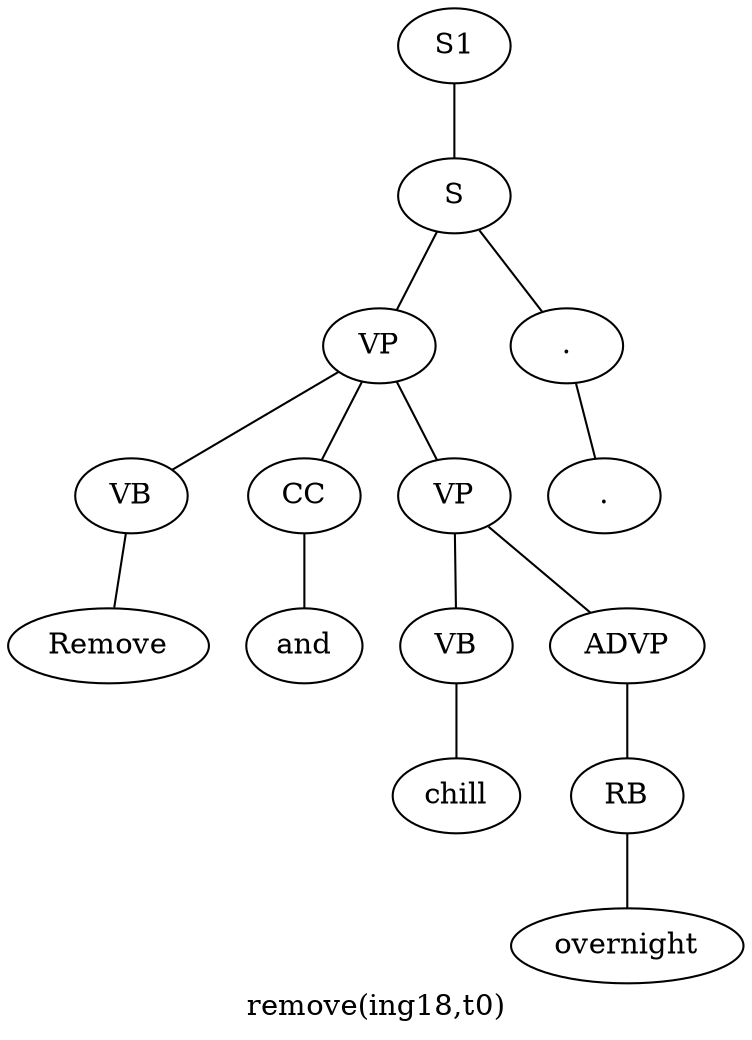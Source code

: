 graph SyntaxGraph {
	label = "remove(ing18,t0)";
	Node0 [label="S1"];
	Node1 [label="S"];
	Node2 [label="VP"];
	Node3 [label="VB"];
	Node4 [label="Remove"];
	Node5 [label="CC"];
	Node6 [label="and"];
	Node7 [label="VP"];
	Node8 [label="VB"];
	Node9 [label="chill"];
	Node10 [label="ADVP"];
	Node11 [label="RB"];
	Node12 [label="overnight"];
	Node13 [label="."];
	Node14 [label="."];

	Node0 -- Node1;
	Node1 -- Node2;
	Node1 -- Node13;
	Node2 -- Node3;
	Node2 -- Node5;
	Node2 -- Node7;
	Node3 -- Node4;
	Node5 -- Node6;
	Node7 -- Node8;
	Node7 -- Node10;
	Node8 -- Node9;
	Node10 -- Node11;
	Node11 -- Node12;
	Node13 -- Node14;
}